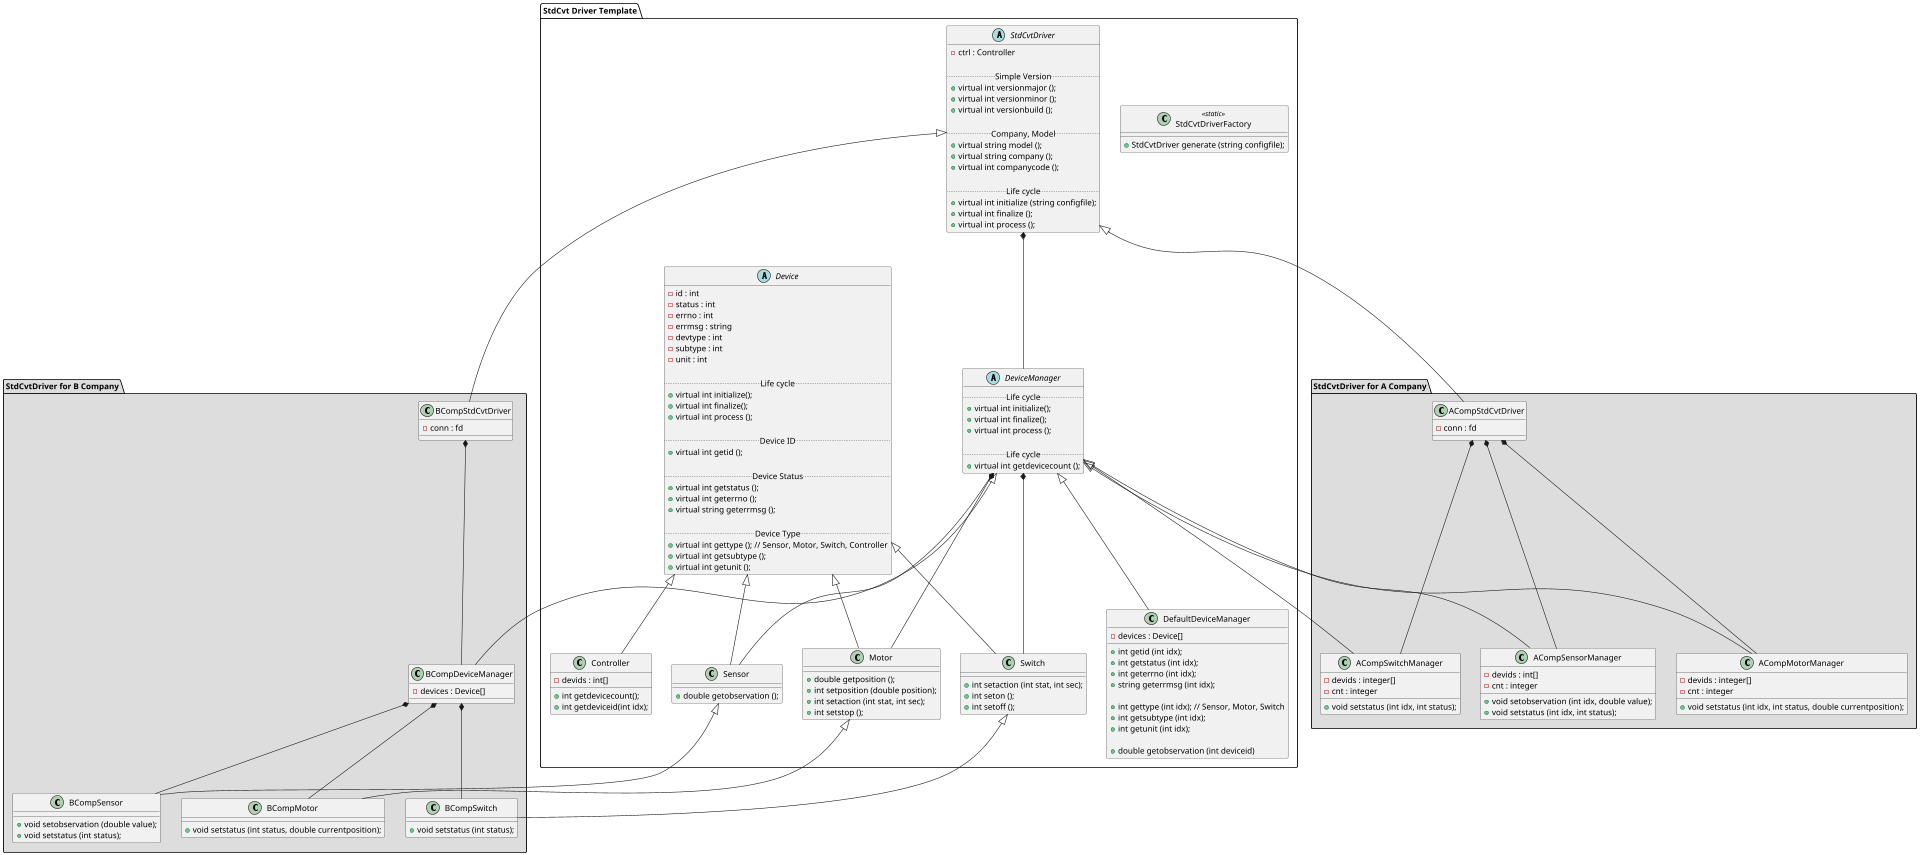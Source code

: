 @startuml

scale 1920*1080

package "StdCvt Driver Template" {
    class StdCvtDriverFactory <<static>> {
       + StdCvtDriver generate (string configfile);
    }

    abstract class StdCvtDriver {
     - ctrl : Controller

     .. Simple Version ..
     + virtual int versionmajor ();
     + virtual int versionminor ();
     + virtual int versionbuild ();

     .. Company, Model ..
     + virtual string model ();
     + virtual string company ();
     + virtual int companycode ();

     .. Life cycle ..
     + virtual int initialize (string configfile);
     + virtual int finalize ();
     + virtual int process ();
    }

    abstract class DeviceManager {
     .. Life cycle ..
     + virtual int initialize();
     + virtual int finalize();
     + virtual int process ();

     .. Life cycle ..
     + virtual int getdevicecount ();
    }

    class DefaultDeviceManager {
     - devices : Device[]

     + int getid (int idx);
     + int getstatus (int idx);
     + int geterrno (int idx);
     + string geterrmsg (int idx);

     + int gettype (int idx); // Sensor, Motor, Switch
     + int getsubtype (int idx);
     + int getunit (int idx);

     + double getobservation (int deviceid)
    }

    DeviceManager <|-- DefaultDeviceManager

    abstract class Device {
     - id : int
     - status : int
     - errno : int
     - errmsg : string
     - devtype : int
     - subtype : int
     - unit : int

     .. Life cycle ..
     + virtual int initialize();
     + virtual int finalize();
     + virtual int process ();

     .. Device ID ..
     + virtual int getid ();

     .. Device Status ..
     + virtual int getstatus ();
     + virtual int geterrno ();
     + virtual string geterrmsg ();

     .. Device Type ..
     + virtual int gettype (); // Sensor, Motor, Switch, Controller
     + virtual int getsubtype ();
     + virtual int getunit ();
    }

    class Controller {
     - devids : int[]
     + int getdevicecount();
     + int getdeviceid(int idx);
    }

    class Sensor {
     + double getobservation ();
    }

    class Motor {
     + double getposition ();
     + int setposition (double position);
     + int setaction (int stat, int sec);
     + int setstop ();
    }

    class Switch {
     + int setaction (int stat, int sec);
     + int seton ();
     + int setoff ();
    }

    Device <|-- Controller
    Device <|-- Sensor
    Device <|-- Motor
    Device <|-- Switch

    DeviceManager *-- Sensor
    DeviceManager *-- Motor
    DeviceManager *-- Switch

    StdCvtDriver *-- DeviceManager
}

package "StdCvtDriver for A Company" #DDDDDD {
    class ACompStdCvtDriver {
     - conn : fd
    }

    StdCvtDriver <|-- ACompStdCvtDriver


    class ACompSensorManager {
     - devids : int[]
     - cnt : integer
     + void setobservation (int idx, double value);
     + void setstatus (int idx, int status);
    }

    class ACompMotorManager {
     - devids : integer[]
     - cnt : integer
     + void setstatus (int idx, int status, double currentposition);
    }

    class ACompSwitchManager {
     - devids : integer[]
     - cnt : integer
     + void setstatus (int idx, int status);
    }

    DeviceManager <|-- ACompSensorManager
    DeviceManager <|-- ACompMotorManager
    DeviceManager <|-- ACompSwitchManager

    ACompStdCvtDriver *-- ACompSensorManager
    ACompStdCvtDriver *-- ACompMotorManager
    ACompStdCvtDriver *-- ACompSwitchManager
}


package "StdCvtDriver for B Company" #DDDDDD {
    class BCompStdCvtDriver {
     - conn : fd
    }

    StdCvtDriver <|-- BCompStdCvtDriver


    class BCompSensor {
     + void setobservation (double value);
     + void setstatus (int status);
    }

    class BCompMotor {
     + void setstatus (int status, double currentposition);
    }

    class BCompSwitch {
     + void setstatus (int status);
    }

    Sensor <|-- BCompSensor
    Motor <|-- BCompMotor
    Switch <|-- BCompSwitch

    class BCompDeviceManager {
     - devices : Device[]
    }

    BCompDeviceManager *-- BCompSensor
    BCompDeviceManager *-- BCompMotor
    BCompDeviceManager *-- BCompSwitch

    DeviceManager <|-- BCompDeviceManager

    BCompStdCvtDriver *-- BCompDeviceManager
}
@enduml

